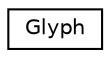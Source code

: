 digraph "Graphical Class Hierarchy"
{
 // INTERACTIVE_SVG=YES
 // LATEX_PDF_SIZE
  edge [fontname="Helvetica",fontsize="10",labelfontname="Helvetica",labelfontsize="10"];
  node [fontname="Helvetica",fontsize="10",shape=record];
  rankdir="LR";
  Node0 [label="Glyph",height=0.2,width=0.4,color="black", fillcolor="white", style="filled",URL="$db/db4/struct_glyph.html",tooltip=" "];
}
